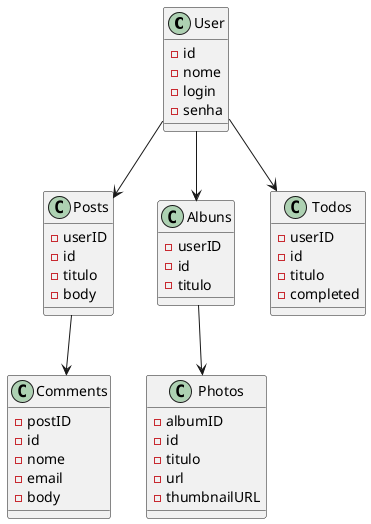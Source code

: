 @startuml Relacionamento das APIs

User --> Posts
User --> Albuns
User --> Todos
Posts --> Comments
Albuns --> Photos

class Posts{
    - userID
    - id
    - titulo
    - body
}
class Comments{
    - postID
    - id
    - nome
    - email
    - body
}
class Albuns{
    - userID
    - id
    - titulo
}
class Photos{
    - albumID
    - id
    - titulo
    - url
    - thumbnailURL
}
class Todos{
    - userID
    - id
    - titulo
    - completed
}
class User{
    - id
    - nome
    - login
    - senha
}
@enduml